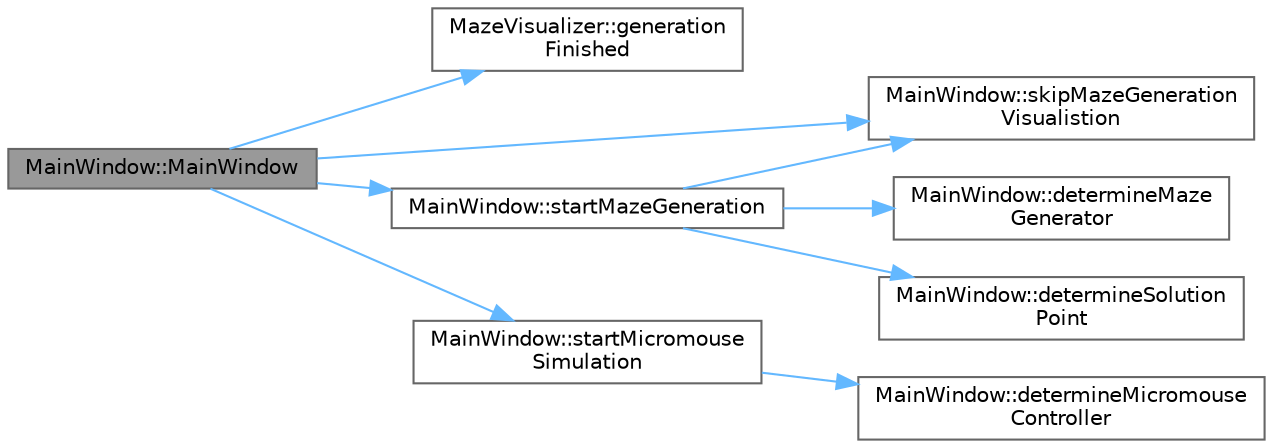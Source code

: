 digraph "MainWindow::MainWindow"
{
 // LATEX_PDF_SIZE
  bgcolor="transparent";
  edge [fontname=Helvetica,fontsize=10,labelfontname=Helvetica,labelfontsize=10];
  node [fontname=Helvetica,fontsize=10,shape=box,height=0.2,width=0.4];
  rankdir="LR";
  Node1 [id="Node000001",label="MainWindow::MainWindow",height=0.2,width=0.4,color="gray40", fillcolor="grey60", style="filled", fontcolor="black",tooltip=" "];
  Node1 -> Node2 [id="edge1_Node000001_Node000002",color="steelblue1",style="solid",tooltip=" "];
  Node2 [id="Node000002",label="MazeVisualizer::generation\lFinished",height=0.2,width=0.4,color="grey40", fillcolor="white", style="filled",URL="$class_maze_visualizer.html#af753bfc2f518f78f103782e49c88221e",tooltip=" "];
  Node1 -> Node3 [id="edge2_Node000001_Node000003",color="steelblue1",style="solid",tooltip=" "];
  Node3 [id="Node000003",label="MainWindow::skipMazeGeneration\lVisualistion",height=0.2,width=0.4,color="grey40", fillcolor="white", style="filled",URL="$class_main_window.html#a8bd1587b3c682c12d2c94d7b2f8a4595",tooltip=" "];
  Node1 -> Node4 [id="edge3_Node000001_Node000004",color="steelblue1",style="solid",tooltip=" "];
  Node4 [id="Node000004",label="MainWindow::startMazeGeneration",height=0.2,width=0.4,color="grey40", fillcolor="white", style="filled",URL="$class_main_window.html#a779b094b94b6e3ba05499e89010c3833",tooltip=" "];
  Node4 -> Node5 [id="edge4_Node000004_Node000005",color="steelblue1",style="solid",tooltip=" "];
  Node5 [id="Node000005",label="MainWindow::determineMaze\lGenerator",height=0.2,width=0.4,color="grey40", fillcolor="white", style="filled",URL="$class_main_window.html#a9782c3d39f197a8c2ff166c573dfee50",tooltip=" "];
  Node4 -> Node6 [id="edge5_Node000004_Node000006",color="steelblue1",style="solid",tooltip=" "];
  Node6 [id="Node000006",label="MainWindow::determineSolution\lPoint",height=0.2,width=0.4,color="grey40", fillcolor="white", style="filled",URL="$class_main_window.html#a9f21ad369c4d39658d93a92d3db6f389",tooltip=" "];
  Node4 -> Node3 [id="edge6_Node000004_Node000003",color="steelblue1",style="solid",tooltip=" "];
  Node1 -> Node7 [id="edge7_Node000001_Node000007",color="steelblue1",style="solid",tooltip=" "];
  Node7 [id="Node000007",label="MainWindow::startMicromouse\lSimulation",height=0.2,width=0.4,color="grey40", fillcolor="white", style="filled",URL="$class_main_window.html#a7d4a62fdcc4430e71ce42479dd7fe956",tooltip=" "];
  Node7 -> Node8 [id="edge8_Node000007_Node000008",color="steelblue1",style="solid",tooltip=" "];
  Node8 [id="Node000008",label="MainWindow::determineMicromouse\lController",height=0.2,width=0.4,color="grey40", fillcolor="white", style="filled",URL="$class_main_window.html#affe79d05439d8ec8ec0133191cacf929",tooltip=" "];
}
